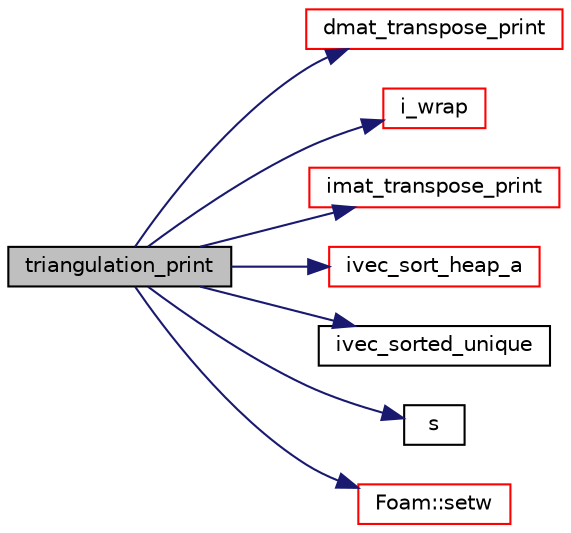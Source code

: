 digraph "triangulation_print"
{
  bgcolor="transparent";
  edge [fontname="Helvetica",fontsize="10",labelfontname="Helvetica",labelfontsize="10"];
  node [fontname="Helvetica",fontsize="10",shape=record];
  rankdir="LR";
  Node1 [label="triangulation_print",height=0.2,width=0.4,color="black", fillcolor="grey75", style="filled", fontcolor="black"];
  Node1 -> Node2 [color="midnightblue",fontsize="10",style="solid",fontname="Helvetica"];
  Node2 [label="dmat_transpose_print",height=0.2,width=0.4,color="red",URL="$a07677.html#a873b96c0ec83c094ddabec38e6eb21d1"];
  Node1 -> Node3 [color="midnightblue",fontsize="10",style="solid",fontname="Helvetica"];
  Node3 [label="i_wrap",height=0.2,width=0.4,color="red",URL="$a07677.html#a11fbbac3971a83024d672c3a3571ecef"];
  Node1 -> Node4 [color="midnightblue",fontsize="10",style="solid",fontname="Helvetica"];
  Node4 [label="imat_transpose_print",height=0.2,width=0.4,color="red",URL="$a07677.html#addf19b04e959a185a4e97e97a701db5e"];
  Node1 -> Node5 [color="midnightblue",fontsize="10",style="solid",fontname="Helvetica"];
  Node5 [label="ivec_sort_heap_a",height=0.2,width=0.4,color="red",URL="$a07677.html#a1ebb4e998f4b778c7be4592f9401366d"];
  Node1 -> Node6 [color="midnightblue",fontsize="10",style="solid",fontname="Helvetica"];
  Node6 [label="ivec_sorted_unique",height=0.2,width=0.4,color="black",URL="$a07677.html#af74333994c3f80d8744692da700e65f9"];
  Node1 -> Node7 [color="midnightblue",fontsize="10",style="solid",fontname="Helvetica"];
  Node7 [label="s",height=0.2,width=0.4,color="black",URL="$a04423.html#a6d6b99210a64ad23792eb7a3b0411c42"];
  Node1 -> Node8 [color="midnightblue",fontsize="10",style="solid",fontname="Helvetica"];
  Node8 [label="Foam::setw",height=0.2,width=0.4,color="red",URL="$a10936.html#a3318127f6f23246407ca749a0a0ea03c"];
}
